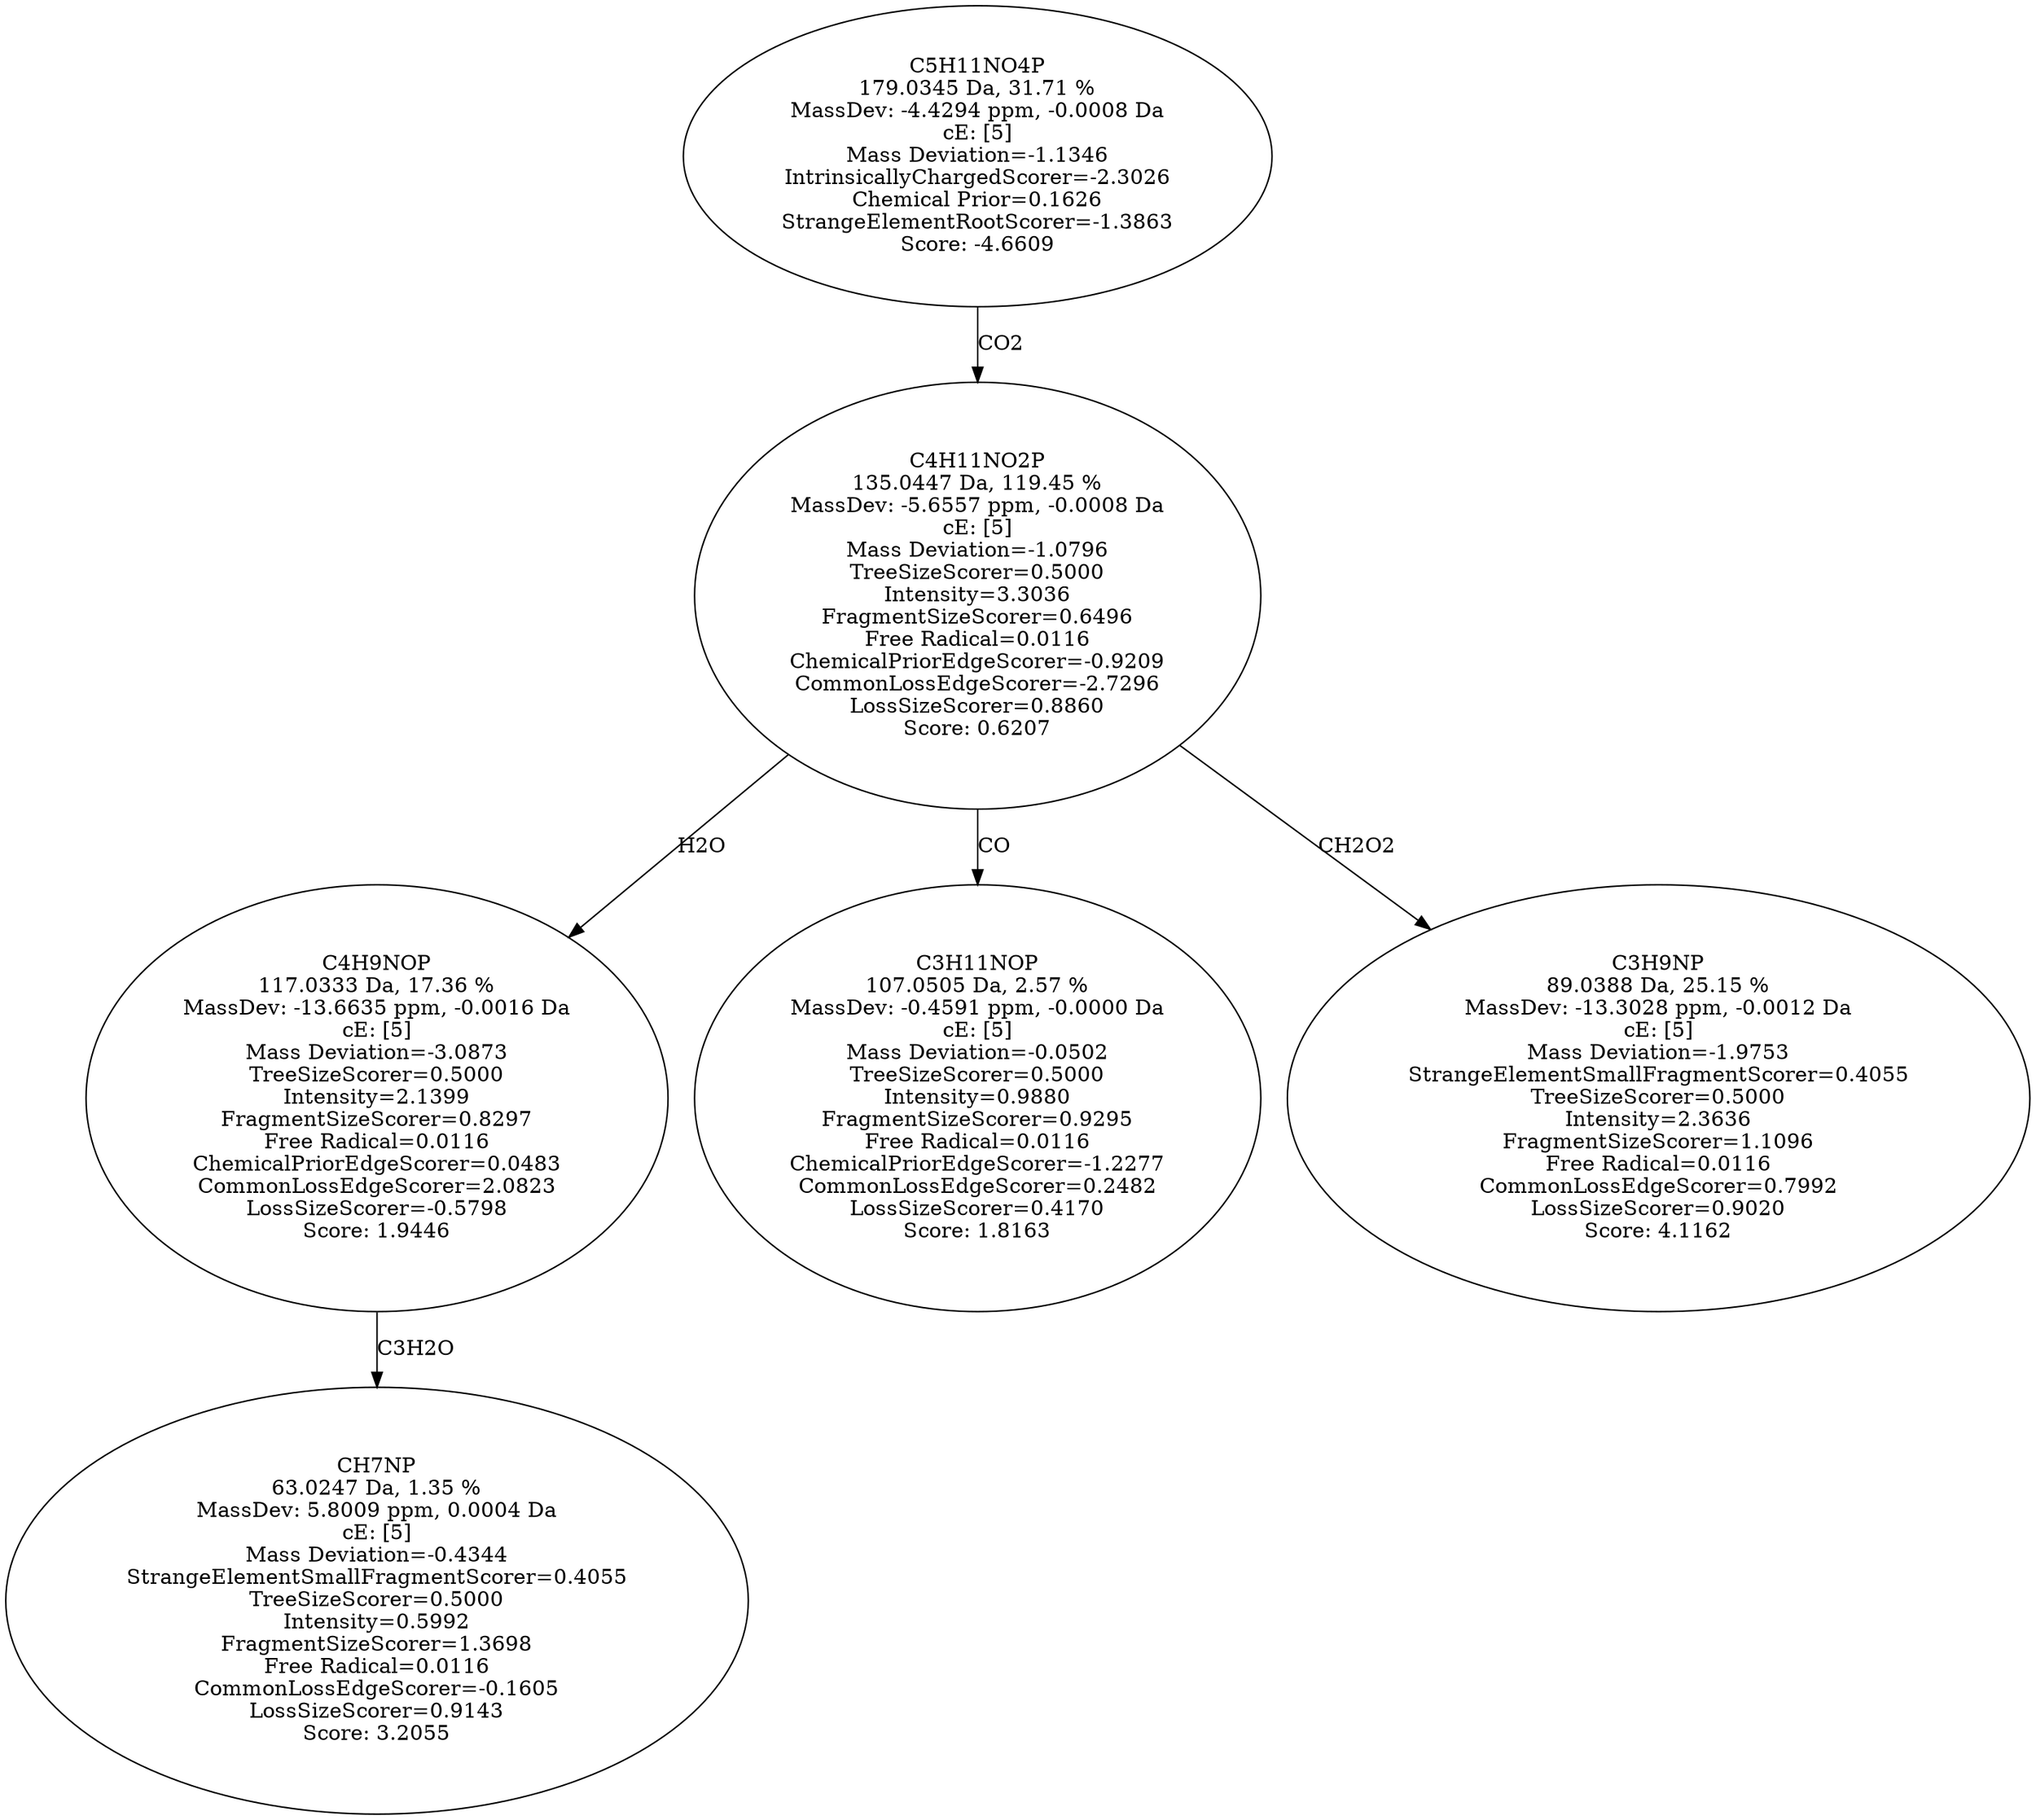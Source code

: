 strict digraph {
v1 [label="CH7NP\n63.0247 Da, 1.35 %\nMassDev: 5.8009 ppm, 0.0004 Da\ncE: [5]\nMass Deviation=-0.4344\nStrangeElementSmallFragmentScorer=0.4055\nTreeSizeScorer=0.5000\nIntensity=0.5992\nFragmentSizeScorer=1.3698\nFree Radical=0.0116\nCommonLossEdgeScorer=-0.1605\nLossSizeScorer=0.9143\nScore: 3.2055"];
v2 [label="C4H9NOP\n117.0333 Da, 17.36 %\nMassDev: -13.6635 ppm, -0.0016 Da\ncE: [5]\nMass Deviation=-3.0873\nTreeSizeScorer=0.5000\nIntensity=2.1399\nFragmentSizeScorer=0.8297\nFree Radical=0.0116\nChemicalPriorEdgeScorer=0.0483\nCommonLossEdgeScorer=2.0823\nLossSizeScorer=-0.5798\nScore: 1.9446"];
v3 [label="C3H11NOP\n107.0505 Da, 2.57 %\nMassDev: -0.4591 ppm, -0.0000 Da\ncE: [5]\nMass Deviation=-0.0502\nTreeSizeScorer=0.5000\nIntensity=0.9880\nFragmentSizeScorer=0.9295\nFree Radical=0.0116\nChemicalPriorEdgeScorer=-1.2277\nCommonLossEdgeScorer=0.2482\nLossSizeScorer=0.4170\nScore: 1.8163"];
v4 [label="C3H9NP\n89.0388 Da, 25.15 %\nMassDev: -13.3028 ppm, -0.0012 Da\ncE: [5]\nMass Deviation=-1.9753\nStrangeElementSmallFragmentScorer=0.4055\nTreeSizeScorer=0.5000\nIntensity=2.3636\nFragmentSizeScorer=1.1096\nFree Radical=0.0116\nCommonLossEdgeScorer=0.7992\nLossSizeScorer=0.9020\nScore: 4.1162"];
v5 [label="C4H11NO2P\n135.0447 Da, 119.45 %\nMassDev: -5.6557 ppm, -0.0008 Da\ncE: [5]\nMass Deviation=-1.0796\nTreeSizeScorer=0.5000\nIntensity=3.3036\nFragmentSizeScorer=0.6496\nFree Radical=0.0116\nChemicalPriorEdgeScorer=-0.9209\nCommonLossEdgeScorer=-2.7296\nLossSizeScorer=0.8860\nScore: 0.6207"];
v6 [label="C5H11NO4P\n179.0345 Da, 31.71 %\nMassDev: -4.4294 ppm, -0.0008 Da\ncE: [5]\nMass Deviation=-1.1346\nIntrinsicallyChargedScorer=-2.3026\nChemical Prior=0.1626\nStrangeElementRootScorer=-1.3863\nScore: -4.6609"];
v2 -> v1 [label="C3H2O"];
v5 -> v2 [label="H2O"];
v5 -> v3 [label="CO"];
v5 -> v4 [label="CH2O2"];
v6 -> v5 [label="CO2"];
}